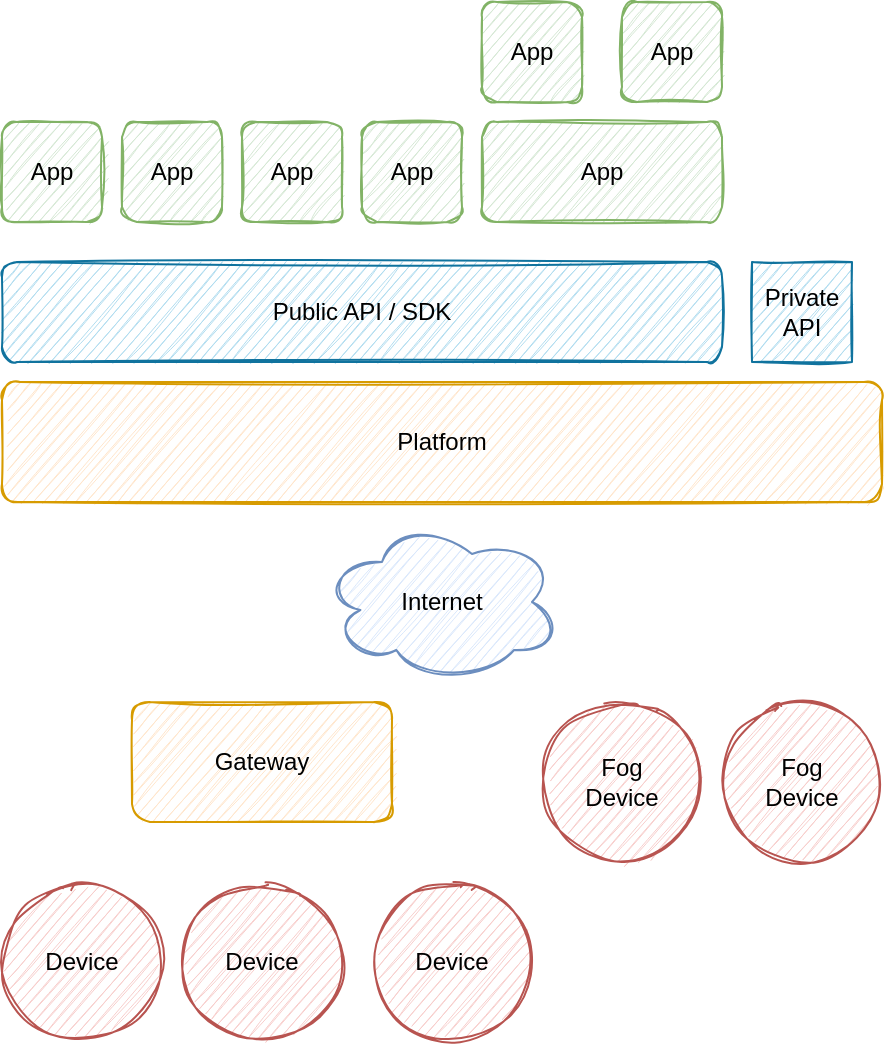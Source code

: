 <mxfile version="16.5.1" type="device" pages="2"><diagram id="1X9T6f1LK77kzLOOlxXB" name="Big Picture"><mxGraphModel dx="1559" dy="1023" grid="1" gridSize="10" guides="1" tooltips="1" connect="1" arrows="1" fold="1" page="1" pageScale="1" pageWidth="850" pageHeight="1100" math="0" shadow="0"><root><mxCell id="0"/><mxCell id="1" parent="0"/><mxCell id="lW61SDsN6sn3ZBDrsaeP-1" value="Platform" style="whiteSpace=wrap;html=1;fillColor=#ffe6cc;strokeColor=#d79b00;sketch=1;rounded=1;" parent="1" vertex="1"><mxGeometry x="220" y="490" width="440" height="60" as="geometry"/></mxCell><mxCell id="lW61SDsN6sn3ZBDrsaeP-2" value="Internet" style="ellipse;shape=cloud;whiteSpace=wrap;html=1;fillColor=#dae8fc;strokeColor=#6c8ebf;sketch=1;rounded=1;" parent="1" vertex="1"><mxGeometry x="380" y="560" width="120" height="80" as="geometry"/></mxCell><mxCell id="lW61SDsN6sn3ZBDrsaeP-3" value="App" style="whiteSpace=wrap;html=1;aspect=fixed;fillColor=#d5e8d4;strokeColor=#82b366;sketch=1;rounded=1;" parent="1" vertex="1"><mxGeometry x="220" y="360" width="50" height="50" as="geometry"/></mxCell><mxCell id="lW61SDsN6sn3ZBDrsaeP-4" value="App" style="whiteSpace=wrap;html=1;aspect=fixed;fillColor=#d5e8d4;strokeColor=#82b366;sketch=1;rounded=1;" parent="1" vertex="1"><mxGeometry x="280" y="360" width="50" height="50" as="geometry"/></mxCell><mxCell id="lW61SDsN6sn3ZBDrsaeP-5" value="App" style="whiteSpace=wrap;html=1;aspect=fixed;fillColor=#d5e8d4;strokeColor=#82b366;sketch=1;rounded=1;" parent="1" vertex="1"><mxGeometry x="340" y="360" width="50" height="50" as="geometry"/></mxCell><mxCell id="lW61SDsN6sn3ZBDrsaeP-6" value="App" style="whiteSpace=wrap;html=1;aspect=fixed;fillColor=#d5e8d4;strokeColor=#82b366;sketch=1;rounded=1;" parent="1" vertex="1"><mxGeometry x="400" y="360" width="50" height="50" as="geometry"/></mxCell><mxCell id="lW61SDsN6sn3ZBDrsaeP-7" value="App" style="whiteSpace=wrap;html=1;fillColor=#d5e8d4;strokeColor=#82b366;sketch=1;rounded=1;" parent="1" vertex="1"><mxGeometry x="460" y="360" width="120" height="50" as="geometry"/></mxCell><mxCell id="lW61SDsN6sn3ZBDrsaeP-8" value="App" style="whiteSpace=wrap;html=1;aspect=fixed;fillColor=#d5e8d4;strokeColor=#82b366;sketch=1;rounded=1;" parent="1" vertex="1"><mxGeometry x="460" y="300" width="50" height="50" as="geometry"/></mxCell><mxCell id="lW61SDsN6sn3ZBDrsaeP-9" value="App" style="whiteSpace=wrap;html=1;aspect=fixed;fillColor=#d5e8d4;strokeColor=#82b366;sketch=1;rounded=1;" parent="1" vertex="1"><mxGeometry x="530" y="300" width="50" height="50" as="geometry"/></mxCell><mxCell id="lW61SDsN6sn3ZBDrsaeP-10" value="Device" style="ellipse;whiteSpace=wrap;html=1;aspect=fixed;fillColor=#f8cecc;strokeColor=#b85450;sketch=1;rounded=1;" parent="1" vertex="1"><mxGeometry x="220" y="740" width="80" height="80" as="geometry"/></mxCell><mxCell id="lW61SDsN6sn3ZBDrsaeP-11" value="Device" style="ellipse;whiteSpace=wrap;html=1;aspect=fixed;fillColor=#f8cecc;strokeColor=#b85450;sketch=1;rounded=1;" parent="1" vertex="1"><mxGeometry x="310" y="740" width="80" height="80" as="geometry"/></mxCell><mxCell id="lW61SDsN6sn3ZBDrsaeP-12" value="Device" style="ellipse;whiteSpace=wrap;html=1;aspect=fixed;fillColor=#f8cecc;strokeColor=#b85450;sketch=1;rounded=1;" parent="1" vertex="1"><mxGeometry x="405" y="740" width="80" height="80" as="geometry"/></mxCell><mxCell id="lW61SDsN6sn3ZBDrsaeP-13" value="Fog&lt;br&gt;Device" style="ellipse;whiteSpace=wrap;html=1;aspect=fixed;fillColor=#f8cecc;strokeColor=#b85450;sketch=1;rounded=1;" parent="1" vertex="1"><mxGeometry x="490" y="650" width="80" height="80" as="geometry"/></mxCell><mxCell id="lW61SDsN6sn3ZBDrsaeP-14" value="Fog&lt;br&gt;Device" style="ellipse;whiteSpace=wrap;html=1;aspect=fixed;fillColor=#f8cecc;strokeColor=#b85450;sketch=1;rounded=1;" parent="1" vertex="1"><mxGeometry x="580" y="650" width="80" height="80" as="geometry"/></mxCell><mxCell id="9ATyciSp6d6g01-895MC-1" value="Gateway" style="rounded=1;whiteSpace=wrap;html=1;fillColor=#ffe6cc;strokeColor=#d79b00;sketch=1;" parent="1" vertex="1"><mxGeometry x="285" y="650" width="130" height="60" as="geometry"/></mxCell><mxCell id="5ARW_NB11DHuXWVuSzal-2" value="Public API / SDK" style="whiteSpace=wrap;html=1;fillColor=#b1ddf0;strokeColor=#10739e;sketch=1;rounded=1;" parent="1" vertex="1"><mxGeometry x="220" y="430" width="360" height="50" as="geometry"/></mxCell><mxCell id="5ARW_NB11DHuXWVuSzal-3" value="Private API" style="whiteSpace=wrap;html=1;aspect=fixed;sketch=1;fillColor=#b1ddf0;strokeColor=#10739e;" parent="1" vertex="1"><mxGeometry x="595" y="430" width="50" height="50" as="geometry"/></mxCell></root></mxGraphModel></diagram><diagram id="CdQkDGgcKiqz8Gih05FL" name="Platform"><mxGraphModel dx="742" dy="487" grid="1" gridSize="10" guides="1" tooltips="1" connect="1" arrows="1" fold="1" page="1" pageScale="1" pageWidth="850" pageHeight="1100" math="0" shadow="0"><root><mxCell id="RL-98VIBOhDU4tNkGr9--0"/><mxCell id="RL-98VIBOhDU4tNkGr9--1" parent="RL-98VIBOhDU4tNkGr9--0"/><mxCell id="RL-98VIBOhDU4tNkGr9--2" value="Connectivity" style="whiteSpace=wrap;html=1;fillColor=#d5e8d4;strokeColor=#82b366;sketch=1;" parent="RL-98VIBOhDU4tNkGr9--1" vertex="1"><mxGeometry x="160" y="690" width="540" height="60" as="geometry"/></mxCell><mxCell id="RL-98VIBOhDU4tNkGr9--3" value="Things Management" style="whiteSpace=wrap;html=1;fillColor=#ffe6cc;strokeColor=#d79b00;sketch=1;" parent="RL-98VIBOhDU4tNkGr9--1" vertex="1"><mxGeometry x="170" y="620" width="120" height="60" as="geometry"/></mxCell><mxCell id="RL-98VIBOhDU4tNkGr9--4" value="Data Management" style="whiteSpace=wrap;html=1;fillColor=#ffe6cc;strokeColor=#d79b00;sketch=1;" parent="RL-98VIBOhDU4tNkGr9--1" vertex="1"><mxGeometry x="570" y="620" width="120" height="60" as="geometry"/></mxCell><mxCell id="RL-98VIBOhDU4tNkGr9--5" value="Accounting" style="whiteSpace=wrap;html=1;fillColor=#dae8fc;strokeColor=#6c8ebf;sketch=1;" parent="RL-98VIBOhDU4tNkGr9--1" vertex="1"><mxGeometry x="170" y="550" width="120" height="60" as="geometry"/></mxCell><mxCell id="RL-98VIBOhDU4tNkGr9--6" value="User/Project Management" style="whiteSpace=wrap;html=1;fillColor=#dae8fc;strokeColor=#6c8ebf;sketch=1;" parent="RL-98VIBOhDU4tNkGr9--1" vertex="1"><mxGeometry x="305" y="550" width="120" height="60" as="geometry"/></mxCell><mxCell id="RL-98VIBOhDU4tNkGr9--7" value="APIs" style="whiteSpace=wrap;html=1;fillColor=#dae8fc;strokeColor=#6c8ebf;sketch=1;" parent="RL-98VIBOhDU4tNkGr9--1" vertex="1"><mxGeometry x="440" y="550" width="120" height="60" as="geometry"/></mxCell><mxCell id="RL-98VIBOhDU4tNkGr9--8" value="Analytics" style="whiteSpace=wrap;html=1;fillColor=#dae8fc;strokeColor=#6c8ebf;sketch=1;" parent="RL-98VIBOhDU4tNkGr9--1" vertex="1"><mxGeometry x="570" y="550" width="120" height="60" as="geometry"/></mxCell><mxCell id="9Z0uLTGtvYwgbNq4KBsc-0" value="LoRaWAN" style="rounded=0;whiteSpace=wrap;html=1;sketch=1;fillColor=#f8cecc;strokeColor=#b85450;" vertex="1" parent="RL-98VIBOhDU4tNkGr9--1"><mxGeometry x="170" y="770" width="120" height="60" as="geometry"/></mxCell><mxCell id="9Z0uLTGtvYwgbNq4KBsc-1" value="SigFox" style="rounded=0;whiteSpace=wrap;html=1;sketch=1;fillColor=#f8cecc;strokeColor=#b85450;" vertex="1" parent="RL-98VIBOhDU4tNkGr9--1"><mxGeometry x="305" y="770" width="120" height="60" as="geometry"/></mxCell><mxCell id="9Z0uLTGtvYwgbNq4KBsc-2" value="LAN" style="rounded=0;whiteSpace=wrap;html=1;sketch=1;fillColor=#f8cecc;strokeColor=#b85450;" vertex="1" parent="RL-98VIBOhDU4tNkGr9--1"><mxGeometry x="440" y="770" width="120" height="60" as="geometry"/></mxCell></root></mxGraphModel></diagram></mxfile>